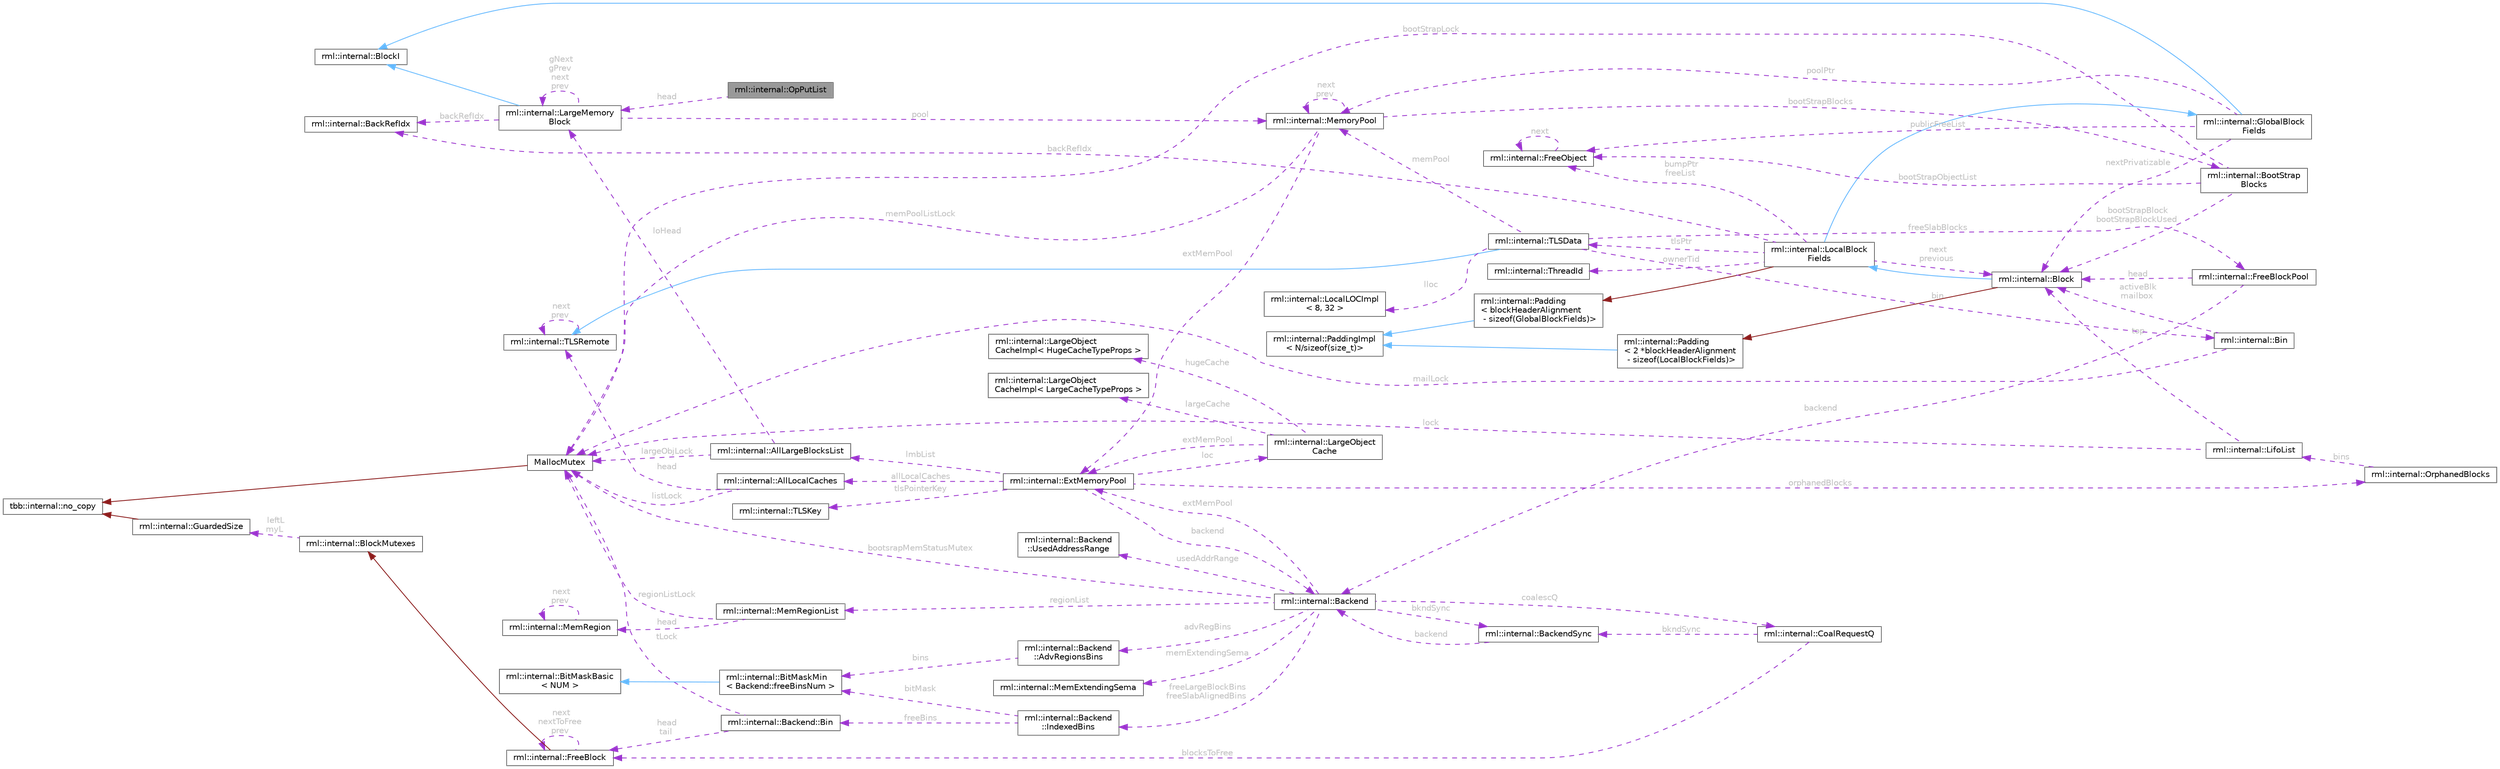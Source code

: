 digraph "rml::internal::OpPutList"
{
 // LATEX_PDF_SIZE
  bgcolor="transparent";
  edge [fontname=Helvetica,fontsize=10,labelfontname=Helvetica,labelfontsize=10];
  node [fontname=Helvetica,fontsize=10,shape=box,height=0.2,width=0.4];
  rankdir="LR";
  Node1 [id="Node000001",label="rml::internal::OpPutList",height=0.2,width=0.4,color="gray40", fillcolor="grey60", style="filled", fontcolor="black",tooltip=" "];
  Node2 -> Node1 [id="edge1_Node000001_Node000002",dir="back",color="darkorchid3",style="dashed",tooltip=" ",label=" head",fontcolor="grey" ];
  Node2 [id="Node000002",label="rml::internal::LargeMemory\lBlock",height=0.2,width=0.4,color="gray40", fillcolor="white", style="filled",URL="$structrml_1_1internal_1_1_large_memory_block.html",tooltip=" "];
  Node3 -> Node2 [id="edge2_Node000002_Node000003",dir="back",color="steelblue1",style="solid",tooltip=" "];
  Node3 [id="Node000003",label="rml::internal::BlockI",height=0.2,width=0.4,color="gray40", fillcolor="white", style="filled",URL="$classrml_1_1internal_1_1_block_i.html",tooltip=" "];
  Node4 -> Node2 [id="edge3_Node000002_Node000004",dir="back",color="darkorchid3",style="dashed",tooltip=" ",label=" pool",fontcolor="grey" ];
  Node4 [id="Node000004",label="rml::internal::MemoryPool",height=0.2,width=0.4,color="gray40", fillcolor="white", style="filled",URL="$classrml_1_1internal_1_1_memory_pool.html",tooltip=" "];
  Node5 -> Node4 [id="edge4_Node000004_Node000005",dir="back",color="darkorchid3",style="dashed",tooltip=" ",label=" memPoolListLock",fontcolor="grey" ];
  Node5 [id="Node000005",label="MallocMutex",height=0.2,width=0.4,color="gray40", fillcolor="white", style="filled",URL="$class_malloc_mutex.html",tooltip="Stripped down version of spin_mutex."];
  Node6 -> Node5 [id="edge5_Node000005_Node000006",dir="back",color="firebrick4",style="solid",tooltip=" "];
  Node6 [id="Node000006",label="tbb::internal::no_copy",height=0.2,width=0.4,color="gray40", fillcolor="white", style="filled",tooltip=" "];
  Node4 -> Node4 [id="edge6_Node000004_Node000004",dir="back",color="darkorchid3",style="dashed",tooltip=" ",label=" next\nprev",fontcolor="grey" ];
  Node7 -> Node4 [id="edge7_Node000004_Node000007",dir="back",color="darkorchid3",style="dashed",tooltip=" ",label=" extMemPool",fontcolor="grey" ];
  Node7 [id="Node000007",label="rml::internal::ExtMemoryPool",height=0.2,width=0.4,color="gray40", fillcolor="white", style="filled",URL="$structrml_1_1internal_1_1_ext_memory_pool.html",tooltip=" "];
  Node8 -> Node7 [id="edge8_Node000007_Node000008",dir="back",color="darkorchid3",style="dashed",tooltip=" ",label=" backend",fontcolor="grey" ];
  Node8 [id="Node000008",label="rml::internal::Backend",height=0.2,width=0.4,color="gray40", fillcolor="white", style="filled",URL="$classrml_1_1internal_1_1_backend.html",tooltip=" "];
  Node7 -> Node8 [id="edge9_Node000008_Node000007",dir="back",color="darkorchid3",style="dashed",tooltip=" ",label=" extMemPool",fontcolor="grey" ];
  Node9 -> Node8 [id="edge10_Node000008_Node000009",dir="back",color="darkorchid3",style="dashed",tooltip=" ",label=" regionList",fontcolor="grey" ];
  Node9 [id="Node000009",label="rml::internal::MemRegionList",height=0.2,width=0.4,color="gray40", fillcolor="white", style="filled",URL="$classrml_1_1internal_1_1_mem_region_list.html",tooltip=" "];
  Node5 -> Node9 [id="edge11_Node000009_Node000005",dir="back",color="darkorchid3",style="dashed",tooltip=" ",label=" regionListLock",fontcolor="grey" ];
  Node10 -> Node9 [id="edge12_Node000009_Node000010",dir="back",color="darkorchid3",style="dashed",tooltip=" ",label=" head",fontcolor="grey" ];
  Node10 [id="Node000010",label="rml::internal::MemRegion",height=0.2,width=0.4,color="gray40", fillcolor="white", style="filled",URL="$structrml_1_1internal_1_1_mem_region.html",tooltip=" "];
  Node10 -> Node10 [id="edge13_Node000010_Node000010",dir="back",color="darkorchid3",style="dashed",tooltip=" ",label=" next\nprev",fontcolor="grey" ];
  Node11 -> Node8 [id="edge14_Node000008_Node000011",dir="back",color="darkorchid3",style="dashed",tooltip=" ",label=" coalescQ",fontcolor="grey" ];
  Node11 [id="Node000011",label="rml::internal::CoalRequestQ",height=0.2,width=0.4,color="gray40", fillcolor="white", style="filled",URL="$classrml_1_1internal_1_1_coal_request_q.html",tooltip=" "];
  Node12 -> Node11 [id="edge15_Node000011_Node000012",dir="back",color="darkorchid3",style="dashed",tooltip=" ",label=" blocksToFree",fontcolor="grey" ];
  Node12 [id="Node000012",label="rml::internal::FreeBlock",height=0.2,width=0.4,color="gray40", fillcolor="white", style="filled",URL="$classrml_1_1internal_1_1_free_block.html",tooltip=" "];
  Node13 -> Node12 [id="edge16_Node000012_Node000013",dir="back",color="firebrick4",style="solid",tooltip=" "];
  Node13 [id="Node000013",label="rml::internal::BlockMutexes",height=0.2,width=0.4,color="gray40", fillcolor="white", style="filled",URL="$classrml_1_1internal_1_1_block_mutexes.html",tooltip=" "];
  Node14 -> Node13 [id="edge17_Node000013_Node000014",dir="back",color="darkorchid3",style="dashed",tooltip=" ",label=" leftL\nmyL",fontcolor="grey" ];
  Node14 [id="Node000014",label="rml::internal::GuardedSize",height=0.2,width=0.4,color="gray40", fillcolor="white", style="filled",URL="$classrml_1_1internal_1_1_guarded_size.html",tooltip=" "];
  Node6 -> Node14 [id="edge18_Node000014_Node000006",dir="back",color="firebrick4",style="solid",tooltip=" "];
  Node12 -> Node12 [id="edge19_Node000012_Node000012",dir="back",color="darkorchid3",style="dashed",tooltip=" ",label=" next\nnextToFree\nprev",fontcolor="grey" ];
  Node15 -> Node11 [id="edge20_Node000011_Node000015",dir="back",color="darkorchid3",style="dashed",tooltip=" ",label=" bkndSync",fontcolor="grey" ];
  Node15 [id="Node000015",label="rml::internal::BackendSync",height=0.2,width=0.4,color="gray40", fillcolor="white", style="filled",URL="$classrml_1_1internal_1_1_backend_sync.html",tooltip=" "];
  Node8 -> Node15 [id="edge21_Node000015_Node000008",dir="back",color="darkorchid3",style="dashed",tooltip=" ",label=" backend",fontcolor="grey" ];
  Node15 -> Node8 [id="edge22_Node000008_Node000015",dir="back",color="darkorchid3",style="dashed",tooltip=" ",label=" bkndSync",fontcolor="grey" ];
  Node16 -> Node8 [id="edge23_Node000008_Node000016",dir="back",color="darkorchid3",style="dashed",tooltip=" ",label=" memExtendingSema",fontcolor="grey" ];
  Node16 [id="Node000016",label="rml::internal::MemExtendingSema",height=0.2,width=0.4,color="gray40", fillcolor="white", style="filled",URL="$classrml_1_1internal_1_1_mem_extending_sema.html",tooltip=" "];
  Node17 -> Node8 [id="edge24_Node000008_Node000017",dir="back",color="darkorchid3",style="dashed",tooltip=" ",label=" usedAddrRange",fontcolor="grey" ];
  Node17 [id="Node000017",label="rml::internal::Backend\l::UsedAddressRange",height=0.2,width=0.4,color="gray40", fillcolor="white", style="filled",URL="$classrml_1_1internal_1_1_backend_1_1_used_address_range.html",tooltip=" "];
  Node5 -> Node8 [id="edge25_Node000008_Node000005",dir="back",color="darkorchid3",style="dashed",tooltip=" ",label=" bootsrapMemStatusMutex",fontcolor="grey" ];
  Node18 -> Node8 [id="edge26_Node000008_Node000018",dir="back",color="darkorchid3",style="dashed",tooltip=" ",label=" advRegBins",fontcolor="grey" ];
  Node18 [id="Node000018",label="rml::internal::Backend\l::AdvRegionsBins",height=0.2,width=0.4,color="gray40", fillcolor="white", style="filled",URL="$classrml_1_1internal_1_1_backend_1_1_adv_regions_bins.html",tooltip=" "];
  Node19 -> Node18 [id="edge27_Node000018_Node000019",dir="back",color="darkorchid3",style="dashed",tooltip=" ",label=" bins",fontcolor="grey" ];
  Node19 [id="Node000019",label="rml::internal::BitMaskMin\l\< Backend::freeBinsNum \>",height=0.2,width=0.4,color="gray40", fillcolor="white", style="filled",URL="$classrml_1_1internal_1_1_bit_mask_min.html",tooltip=" "];
  Node20 -> Node19 [id="edge28_Node000019_Node000020",dir="back",color="steelblue1",style="solid",tooltip=" "];
  Node20 [id="Node000020",label="rml::internal::BitMaskBasic\l\< NUM \>",height=0.2,width=0.4,color="gray40", fillcolor="white", style="filled",URL="$classrml_1_1internal_1_1_bit_mask_basic.html",tooltip=" "];
  Node21 -> Node8 [id="edge29_Node000008_Node000021",dir="back",color="darkorchid3",style="dashed",tooltip=" ",label=" freeLargeBlockBins\nfreeSlabAlignedBins",fontcolor="grey" ];
  Node21 [id="Node000021",label="rml::internal::Backend\l::IndexedBins",height=0.2,width=0.4,color="gray40", fillcolor="white", style="filled",URL="$classrml_1_1internal_1_1_backend_1_1_indexed_bins.html",tooltip=" "];
  Node19 -> Node21 [id="edge30_Node000021_Node000019",dir="back",color="darkorchid3",style="dashed",tooltip=" ",label=" bitMask",fontcolor="grey" ];
  Node22 -> Node21 [id="edge31_Node000021_Node000022",dir="back",color="darkorchid3",style="dashed",tooltip=" ",label=" freeBins",fontcolor="grey" ];
  Node22 [id="Node000022",label="rml::internal::Backend::Bin",height=0.2,width=0.4,color="gray40", fillcolor="white", style="filled",URL="$structrml_1_1internal_1_1_backend_1_1_bin.html",tooltip=" "];
  Node12 -> Node22 [id="edge32_Node000022_Node000012",dir="back",color="darkorchid3",style="dashed",tooltip=" ",label=" head\ntail",fontcolor="grey" ];
  Node5 -> Node22 [id="edge33_Node000022_Node000005",dir="back",color="darkorchid3",style="dashed",tooltip=" ",label=" tLock",fontcolor="grey" ];
  Node23 -> Node7 [id="edge34_Node000007_Node000023",dir="back",color="darkorchid3",style="dashed",tooltip=" ",label=" loc",fontcolor="grey" ];
  Node23 [id="Node000023",label="rml::internal::LargeObject\lCache",height=0.2,width=0.4,color="gray40", fillcolor="white", style="filled",URL="$classrml_1_1internal_1_1_large_object_cache.html",tooltip=" "];
  Node24 -> Node23 [id="edge35_Node000023_Node000024",dir="back",color="darkorchid3",style="dashed",tooltip=" ",label=" hugeCache",fontcolor="grey" ];
  Node24 [id="Node000024",label="rml::internal::LargeObject\lCacheImpl\< HugeCacheTypeProps \>",height=0.2,width=0.4,color="gray40", fillcolor="white", style="filled",URL="$classrml_1_1internal_1_1_large_object_cache_impl.html",tooltip=" "];
  Node25 -> Node23 [id="edge36_Node000023_Node000025",dir="back",color="darkorchid3",style="dashed",tooltip=" ",label=" largeCache",fontcolor="grey" ];
  Node25 [id="Node000025",label="rml::internal::LargeObject\lCacheImpl\< LargeCacheTypeProps \>",height=0.2,width=0.4,color="gray40", fillcolor="white", style="filled",URL="$classrml_1_1internal_1_1_large_object_cache_impl.html",tooltip=" "];
  Node7 -> Node23 [id="edge37_Node000023_Node000007",dir="back",color="darkorchid3",style="dashed",tooltip=" ",label=" extMemPool",fontcolor="grey" ];
  Node26 -> Node7 [id="edge38_Node000007_Node000026",dir="back",color="darkorchid3",style="dashed",tooltip=" ",label=" allLocalCaches",fontcolor="grey" ];
  Node26 [id="Node000026",label="rml::internal::AllLocalCaches",height=0.2,width=0.4,color="gray40", fillcolor="white", style="filled",URL="$classrml_1_1internal_1_1_all_local_caches.html",tooltip=" "];
  Node27 -> Node26 [id="edge39_Node000026_Node000027",dir="back",color="darkorchid3",style="dashed",tooltip=" ",label=" head",fontcolor="grey" ];
  Node27 [id="Node000027",label="rml::internal::TLSRemote",height=0.2,width=0.4,color="gray40", fillcolor="white", style="filled",URL="$structrml_1_1internal_1_1_t_l_s_remote.html",tooltip=" "];
  Node27 -> Node27 [id="edge40_Node000027_Node000027",dir="back",color="darkorchid3",style="dashed",tooltip=" ",label=" next\nprev",fontcolor="grey" ];
  Node5 -> Node26 [id="edge41_Node000026_Node000005",dir="back",color="darkorchid3",style="dashed",tooltip=" ",label=" listLock",fontcolor="grey" ];
  Node28 -> Node7 [id="edge42_Node000007_Node000028",dir="back",color="darkorchid3",style="dashed",tooltip=" ",label=" orphanedBlocks",fontcolor="grey" ];
  Node28 [id="Node000028",label="rml::internal::OrphanedBlocks",height=0.2,width=0.4,color="gray40", fillcolor="white", style="filled",URL="$classrml_1_1internal_1_1_orphaned_blocks.html",tooltip=" "];
  Node29 -> Node28 [id="edge43_Node000028_Node000029",dir="back",color="darkorchid3",style="dashed",tooltip=" ",label=" bins",fontcolor="grey" ];
  Node29 [id="Node000029",label="rml::internal::LifoList",height=0.2,width=0.4,color="gray40", fillcolor="white", style="filled",URL="$classrml_1_1internal_1_1_lifo_list.html",tooltip=" "];
  Node30 -> Node29 [id="edge44_Node000029_Node000030",dir="back",color="darkorchid3",style="dashed",tooltip=" ",label=" top",fontcolor="grey" ];
  Node30 [id="Node000030",label="rml::internal::Block",height=0.2,width=0.4,color="gray40", fillcolor="white", style="filled",URL="$classrml_1_1internal_1_1_block.html",tooltip=" "];
  Node31 -> Node30 [id="edge45_Node000030_Node000031",dir="back",color="steelblue1",style="solid",tooltip=" "];
  Node31 [id="Node000031",label="rml::internal::LocalBlock\lFields",height=0.2,width=0.4,color="gray40", fillcolor="white", style="filled",URL="$classrml_1_1internal_1_1_local_block_fields.html",tooltip=" "];
  Node32 -> Node31 [id="edge46_Node000031_Node000032",dir="back",color="steelblue1",style="solid",tooltip=" "];
  Node32 [id="Node000032",label="rml::internal::GlobalBlock\lFields",height=0.2,width=0.4,color="gray40", fillcolor="white", style="filled",URL="$classrml_1_1internal_1_1_global_block_fields.html",tooltip=" "];
  Node3 -> Node32 [id="edge47_Node000032_Node000003",dir="back",color="steelblue1",style="solid",tooltip=" "];
  Node33 -> Node32 [id="edge48_Node000032_Node000033",dir="back",color="darkorchid3",style="dashed",tooltip=" ",label=" publicFreeList",fontcolor="grey" ];
  Node33 [id="Node000033",label="rml::internal::FreeObject",height=0.2,width=0.4,color="gray40", fillcolor="white", style="filled",URL="$structrml_1_1internal_1_1_free_object.html",tooltip=" "];
  Node33 -> Node33 [id="edge49_Node000033_Node000033",dir="back",color="darkorchid3",style="dashed",tooltip=" ",label=" next",fontcolor="grey" ];
  Node30 -> Node32 [id="edge50_Node000032_Node000030",dir="back",color="darkorchid3",style="dashed",tooltip=" ",label=" nextPrivatizable",fontcolor="grey" ];
  Node4 -> Node32 [id="edge51_Node000032_Node000004",dir="back",color="darkorchid3",style="dashed",tooltip=" ",label=" poolPtr",fontcolor="grey" ];
  Node34 -> Node31 [id="edge52_Node000031_Node000034",dir="back",color="firebrick4",style="solid",tooltip=" "];
  Node34 [id="Node000034",label="rml::internal::Padding\l\< blockHeaderAlignment\l - sizeof(GlobalBlockFields)\>",height=0.2,width=0.4,color="gray40", fillcolor="white", style="filled",URL="$structrml_1_1internal_1_1_padding.html",tooltip=" "];
  Node35 -> Node34 [id="edge53_Node000034_Node000035",dir="back",color="steelblue1",style="solid",tooltip=" "];
  Node35 [id="Node000035",label="rml::internal::PaddingImpl\l\< N/sizeof(size_t)\>",height=0.2,width=0.4,color="gray40", fillcolor="white", style="filled",URL="$structrml_1_1internal_1_1_padding_impl.html",tooltip=" "];
  Node30 -> Node31 [id="edge54_Node000031_Node000030",dir="back",color="darkorchid3",style="dashed",tooltip=" ",label=" next\nprevious",fontcolor="grey" ];
  Node33 -> Node31 [id="edge55_Node000031_Node000033",dir="back",color="darkorchid3",style="dashed",tooltip=" ",label=" bumpPtr\nfreeList",fontcolor="grey" ];
  Node36 -> Node31 [id="edge56_Node000031_Node000036",dir="back",color="darkorchid3",style="dashed",tooltip=" ",label=" tlsPtr",fontcolor="grey" ];
  Node36 [id="Node000036",label="rml::internal::TLSData",height=0.2,width=0.4,color="gray40", fillcolor="white", style="filled",URL="$classrml_1_1internal_1_1_t_l_s_data.html",tooltip=" "];
  Node27 -> Node36 [id="edge57_Node000036_Node000027",dir="back",color="steelblue1",style="solid",tooltip=" "];
  Node4 -> Node36 [id="edge58_Node000036_Node000004",dir="back",color="darkorchid3",style="dashed",tooltip=" ",label=" memPool",fontcolor="grey" ];
  Node37 -> Node36 [id="edge59_Node000036_Node000037",dir="back",color="darkorchid3",style="dashed",tooltip=" ",label=" bin",fontcolor="grey" ];
  Node37 [id="Node000037",label="rml::internal::Bin",height=0.2,width=0.4,color="gray40", fillcolor="white", style="filled",URL="$classrml_1_1internal_1_1_bin.html",tooltip=" "];
  Node30 -> Node37 [id="edge60_Node000037_Node000030",dir="back",color="darkorchid3",style="dashed",tooltip=" ",label=" activeBlk\nmailbox",fontcolor="grey" ];
  Node5 -> Node37 [id="edge61_Node000037_Node000005",dir="back",color="darkorchid3",style="dashed",tooltip=" ",label=" mailLock",fontcolor="grey" ];
  Node38 -> Node36 [id="edge62_Node000036_Node000038",dir="back",color="darkorchid3",style="dashed",tooltip=" ",label=" freeSlabBlocks",fontcolor="grey" ];
  Node38 [id="Node000038",label="rml::internal::FreeBlockPool",height=0.2,width=0.4,color="gray40", fillcolor="white", style="filled",URL="$classrml_1_1internal_1_1_free_block_pool.html",tooltip=" "];
  Node30 -> Node38 [id="edge63_Node000038_Node000030",dir="back",color="darkorchid3",style="dashed",tooltip=" ",label=" head",fontcolor="grey" ];
  Node8 -> Node38 [id="edge64_Node000038_Node000008",dir="back",color="darkorchid3",style="dashed",tooltip=" ",label=" backend",fontcolor="grey" ];
  Node39 -> Node36 [id="edge65_Node000036_Node000039",dir="back",color="darkorchid3",style="dashed",tooltip=" ",label=" lloc",fontcolor="grey" ];
  Node39 [id="Node000039",label="rml::internal::LocalLOCImpl\l\< 8, 32 \>",height=0.2,width=0.4,color="gray40", fillcolor="white", style="filled",URL="$classrml_1_1internal_1_1_local_l_o_c_impl.html",tooltip=" "];
  Node40 -> Node31 [id="edge66_Node000031_Node000040",dir="back",color="darkorchid3",style="dashed",tooltip=" ",label=" ownerTid",fontcolor="grey" ];
  Node40 [id="Node000040",label="rml::internal::ThreadId",height=0.2,width=0.4,color="gray40", fillcolor="white", style="filled",URL="$classrml_1_1internal_1_1_thread_id.html",tooltip=" "];
  Node41 -> Node31 [id="edge67_Node000031_Node000041",dir="back",color="darkorchid3",style="dashed",tooltip=" ",label=" backRefIdx",fontcolor="grey" ];
  Node41 [id="Node000041",label="rml::internal::BackRefIdx",height=0.2,width=0.4,color="gray40", fillcolor="white", style="filled",URL="$classrml_1_1internal_1_1_back_ref_idx.html",tooltip=" "];
  Node42 -> Node30 [id="edge68_Node000030_Node000042",dir="back",color="firebrick4",style="solid",tooltip=" "];
  Node42 [id="Node000042",label="rml::internal::Padding\l\< 2 *blockHeaderAlignment\l - sizeof(LocalBlockFields)\>",height=0.2,width=0.4,color="gray40", fillcolor="white", style="filled",URL="$structrml_1_1internal_1_1_padding.html",tooltip=" "];
  Node35 -> Node42 [id="edge69_Node000042_Node000035",dir="back",color="steelblue1",style="solid",tooltip=" "];
  Node5 -> Node29 [id="edge70_Node000029_Node000005",dir="back",color="darkorchid3",style="dashed",tooltip=" ",label=" lock",fontcolor="grey" ];
  Node43 -> Node7 [id="edge71_Node000007_Node000043",dir="back",color="darkorchid3",style="dashed",tooltip=" ",label=" lmbList",fontcolor="grey" ];
  Node43 [id="Node000043",label="rml::internal::AllLargeBlocksList",height=0.2,width=0.4,color="gray40", fillcolor="white", style="filled",URL="$classrml_1_1internal_1_1_all_large_blocks_list.html",tooltip=" "];
  Node5 -> Node43 [id="edge72_Node000043_Node000005",dir="back",color="darkorchid3",style="dashed",tooltip=" ",label=" largeObjLock",fontcolor="grey" ];
  Node2 -> Node43 [id="edge73_Node000043_Node000002",dir="back",color="darkorchid3",style="dashed",tooltip=" ",label=" loHead",fontcolor="grey" ];
  Node44 -> Node7 [id="edge74_Node000007_Node000044",dir="back",color="darkorchid3",style="dashed",tooltip=" ",label=" tlsPointerKey",fontcolor="grey" ];
  Node44 [id="Node000044",label="rml::internal::TLSKey",height=0.2,width=0.4,color="gray40", fillcolor="white", style="filled",URL="$classrml_1_1internal_1_1_t_l_s_key.html",tooltip=" "];
  Node45 -> Node4 [id="edge75_Node000004_Node000045",dir="back",color="darkorchid3",style="dashed",tooltip=" ",label=" bootStrapBlocks",fontcolor="grey" ];
  Node45 [id="Node000045",label="rml::internal::BootStrap\lBlocks",height=0.2,width=0.4,color="gray40", fillcolor="white", style="filled",URL="$classrml_1_1internal_1_1_boot_strap_blocks.html",tooltip=" "];
  Node5 -> Node45 [id="edge76_Node000045_Node000005",dir="back",color="darkorchid3",style="dashed",tooltip=" ",label=" bootStrapLock",fontcolor="grey" ];
  Node30 -> Node45 [id="edge77_Node000045_Node000030",dir="back",color="darkorchid3",style="dashed",tooltip=" ",label=" bootStrapBlock\nbootStrapBlockUsed",fontcolor="grey" ];
  Node33 -> Node45 [id="edge78_Node000045_Node000033",dir="back",color="darkorchid3",style="dashed",tooltip=" ",label=" bootStrapObjectList",fontcolor="grey" ];
  Node2 -> Node2 [id="edge79_Node000002_Node000002",dir="back",color="darkorchid3",style="dashed",tooltip=" ",label=" gNext\ngPrev\nnext\nprev",fontcolor="grey" ];
  Node41 -> Node2 [id="edge80_Node000002_Node000041",dir="back",color="darkorchid3",style="dashed",tooltip=" ",label=" backRefIdx",fontcolor="grey" ];
}
